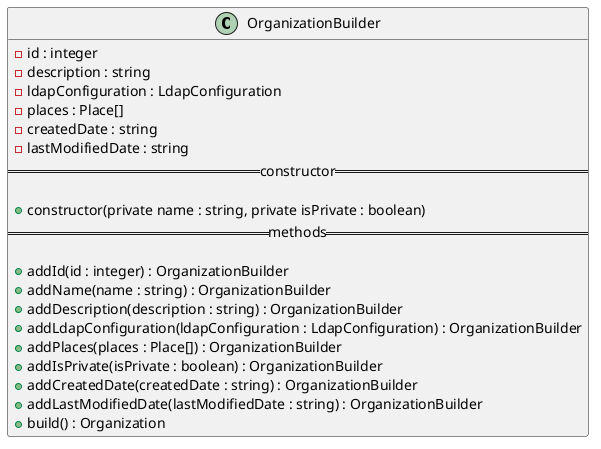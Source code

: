 @startuml OrganizationBuilder Diagram
class OrganizationBuilder {
  - id : integer
  - description : string
  - ldapConfiguration : LdapConfiguration
  - places : Place[]
  - createdDate : string
  - lastModifiedDate : string
  == constructor ==

  + constructor(private name : string, private isPrivate : boolean)
  == methods ==

  + addId(id : integer) : OrganizationBuilder
  + addName(name : string) : OrganizationBuilder
  + addDescription(description : string) : OrganizationBuilder
  + addLdapConfiguration(ldapConfiguration : LdapConfiguration) : OrganizationBuilder
  + addPlaces(places : Place[]) : OrganizationBuilder
  + addIsPrivate(isPrivate : boolean) : OrganizationBuilder
  + addCreatedDate(createdDate : string) : OrganizationBuilder
  + addLastModifiedDate(lastModifiedDate : string) : OrganizationBuilder
  + build() : Organization
}
@enduml
